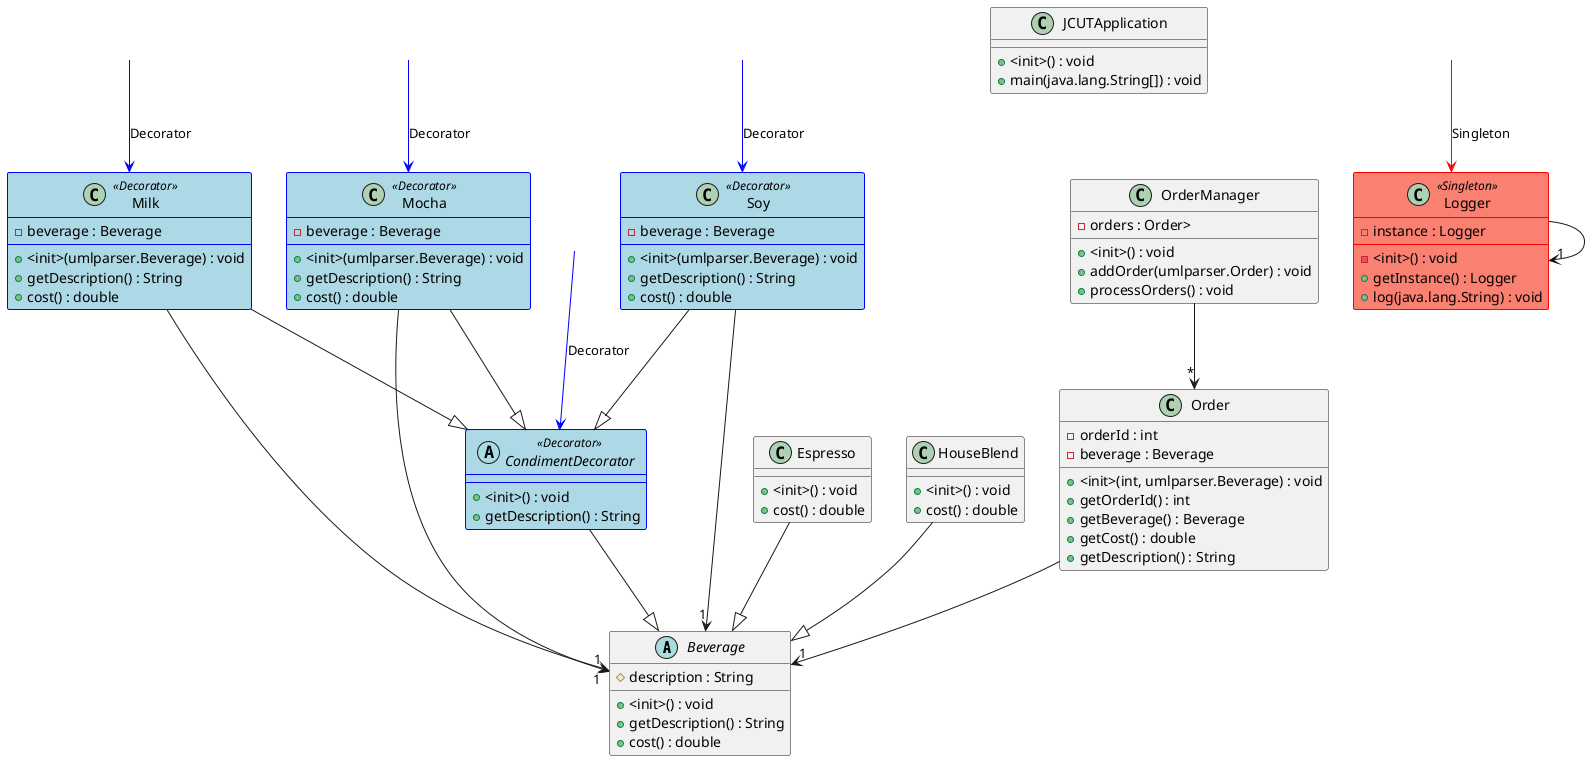 @startuml
allowmixing
skinparam class {
BackgroundColor<<Decorator>> LightBlue
BackgroundColor<<Singleton>> Salmon
BackgroundColor<<Singleton Abuse>> Salmon
BorderColor<<Singleton Abuse>> DarkRed
BorderColor<<Singleton>> Red
BorderColor<<Decorator>> Blue
BorderThickness<<Singleton Abuse>> 5
BorderThickness<<Singleton>> 1
BorderThickness<<Decorator>> 1
}
abstract Beverage {
  # description : String
  + <init>() : void
  + getDescription() : String
  + cost() : double
}

label " " as CondimentDecoratorLabel
CondimentDecoratorLabel -[#blue]-> CondimentDecorator : "Decorator"
abstract CondimentDecorator <<Decorator>> {
  + <init>() : void
  + getDescription() : String
}

class Espresso {
  + <init>() : void
  + cost() : double
}

class HouseBlend {
  + <init>() : void
  + cost() : double
}

class JCUTApplication {
  + <init>() : void
  + main(java.lang.String[]) : void
}

label " " as LoggerLabel
LoggerLabel -[#red]-> Logger : "Singleton"
class Logger <<Singleton>> {
  - instance : Logger
  - <init>() : void
  + getInstance() : Logger
  + log(java.lang.String) : void
}

label " " as MilkLabel
MilkLabel -[#blue]-> Milk : "Decorator"
class Milk <<Decorator>> {
  - beverage : Beverage
  + <init>(umlparser.Beverage) : void
  + getDescription() : String
  + cost() : double
}

label " " as MochaLabel
MochaLabel -[#blue]-> Mocha : "Decorator"
class Mocha <<Decorator>> {
  - beverage : Beverage
  + <init>(umlparser.Beverage) : void
  + getDescription() : String
  + cost() : double
}

class Order {
  - orderId : int
  - beverage : Beverage
  + <init>(int, umlparser.Beverage) : void
  + getOrderId() : int
  + getBeverage() : Beverage
  + getCost() : double
  + getDescription() : String
}

class OrderManager {
  - orders : Order>
  + <init>() : void
  + addOrder(umlparser.Order) : void
  + processOrders() : void
}

label " " as SoyLabel
SoyLabel -[#blue]-> Soy : "Decorator"
class Soy <<Decorator>> {
  - beverage : Beverage
  + <init>(umlparser.Beverage) : void
  + getDescription() : String
  + cost() : double
}

CondimentDecorator --|>Beverage
Espresso --|>Beverage
HouseBlend --|>Beverage
Logger --> "1" Logger
Milk --|>CondimentDecorator
Milk --> "1" Beverage
Mocha --|>CondimentDecorator
Mocha --> "1" Beverage
Order --> "1" Beverage
OrderManager --> "*" Order
Soy --|>CondimentDecorator
Soy --> "1" Beverage
@enduml
